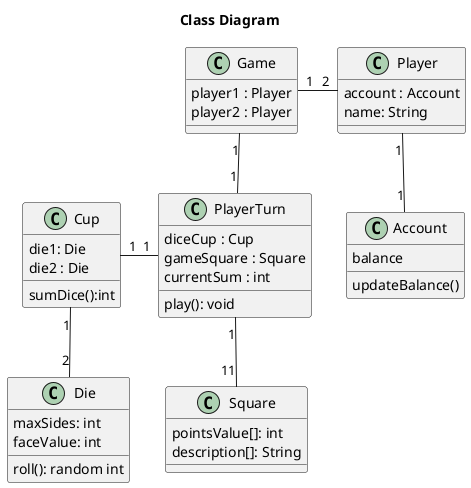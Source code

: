 @startuml

title Class Diagram

class PlayerTurn {
diceCup : Cup
gameSquare : Square
currentSum : int

play(): void
}

class Cup{
die1: Die
die2 : Die
sumDice():int
}

class Die {
maxSides: int
faceValue: int

roll(): random int

}

class Game {
player1 : Player
player2 : Player



}

class Player{
account : Account
name: String

}

class Account{
balance
updateBalance()

}

class Square {
pointsValue[]: int
description[]: String

}



PlayerTurn "1" -left- "1" Cup

Game "1" -right- "2" Player

PlayerTurn "1" -down- "11" Square

PlayerTurn "1" -up- "1" Game

Cup "1" -down- "2" Die

Player "1" -down- "1" Account




@enduml


